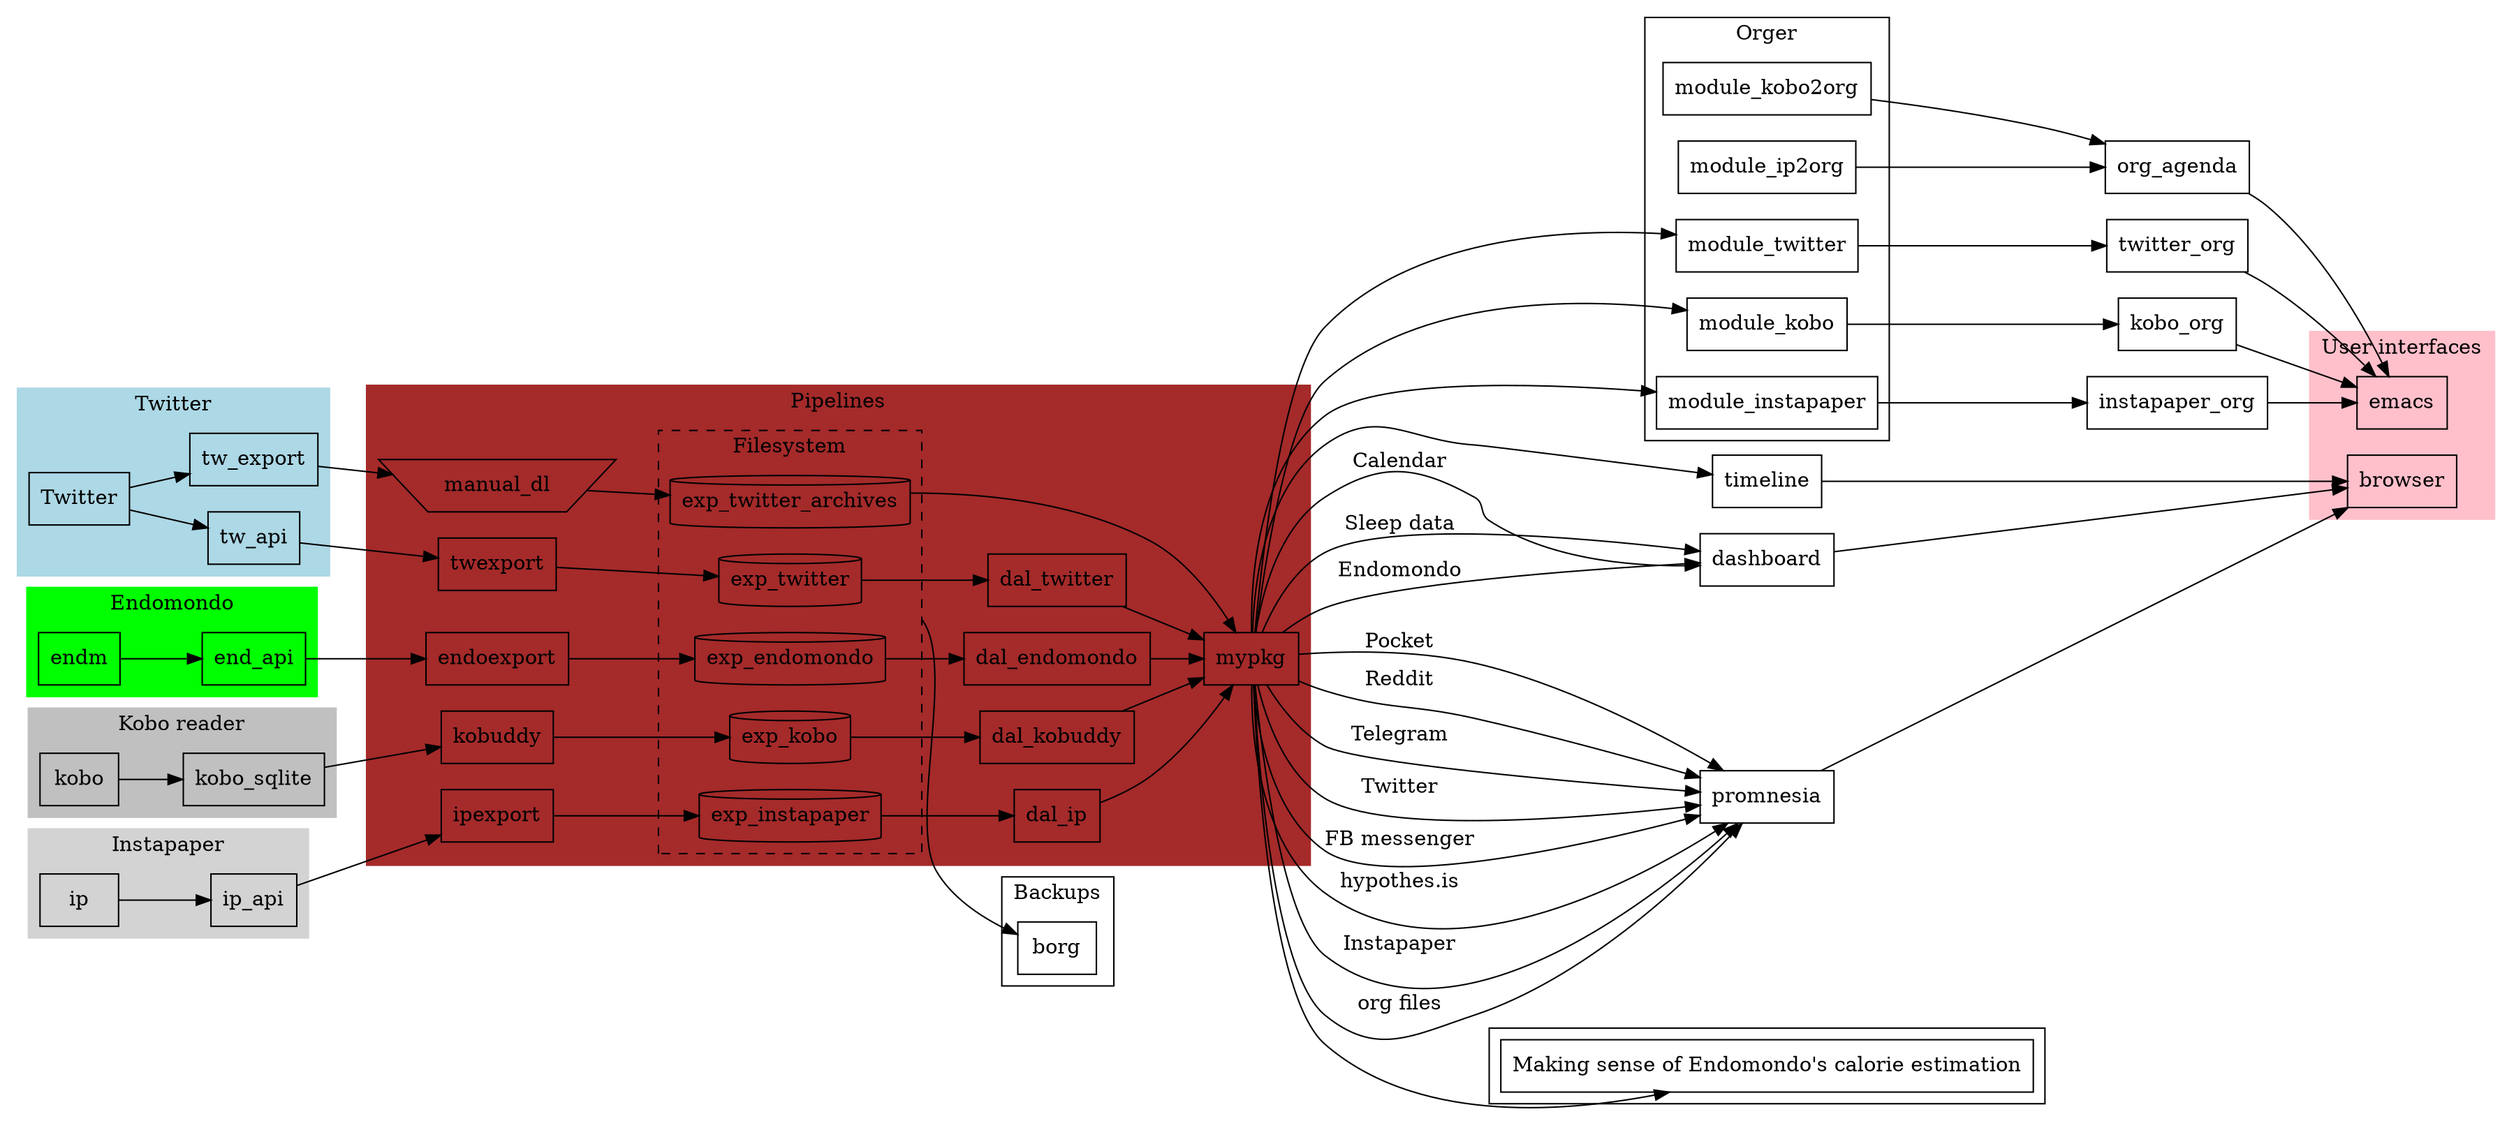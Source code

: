 # http://www.graphviz.org/content/cluster

digraph G {
  # https://stackoverflow.com/a/2012106/706389
  compound=true;


  node [shape="box"];
  rankdir="LR";


subgraph cluster_twittercom {
	label="Twitter";
	style=filled;
	color=lightblue;
	// node [style=filled,color=white];

  tw [label = "Twitter"];
  tw_export;
  tw_api;
	// a0 -> a1 -> a2 -> a3;
}
tw -> tw_api;
tw -> tw_export;

subgraph cluster_endomondo {
	label="Endomondo";
  style=filled;
  color=green;
  endm;
  end_api;
	// node [style=filled];
	// b0 -> b1 -> b2 -> b3;
}
endm -> end_api;

# TODO indicate frequencies?

subgraph cluster_kobo {
  label="Kobo reader";
  style=filled;
  color=gray;
  kobo;
  kobo -> kobo_sqlite;
}

# TODO also could show how data gets _into_ the services, i.e. clients?
subgraph cluster_instapaper {
  label="Instapaper";
  style=filled;
  color=lightgray;

  ip;
  ip_api;
}
ip -> ip_api;


# TODO hmm. how to still draw a frame around it?
subgraph cluster_pipelines {
  label="Pipelines";
  style=filled;
  color=brown;

  # meh
  subgraph cluster_exports {
    node [shape=cylinder];
    label="Filesystem";
    rank=same;
    style=dashed;
    color=black;

    exp_kobo;
    exp_twitter_archives;
    exp_twitter;
    exp_endomondo;
    exp_instapaper;
  }


  twexport;
  endoexport;
  ipexport;

  manual_dl[shape=invtrapezium];

  tw_export   -> manual_dl  -> exp_twitter_archives;
  tw_api      -> twexport   -> exp_twitter;

  end_api     -> endoexport -> exp_endomondo;
  ip_api      -> ipexport   -> exp_instapaper;

  kobo_sqlite -> kobuddy    -> exp_kobo;


  exp_twitter_archives            -> mypkg;
  exp_twitter    -> dal_twitter   -> mypkg;
  exp_endomondo  -> dal_endomondo -> mypkg;
  exp_instapaper -> dal_ip        -> mypkg;

  exp_kobo       -> dal_kobuddy   -> mypkg;

}
# TODO mypkg is somewhat specific to my needs
# TODO highlight that it's easy to hook to DAL 

# TODO distinguish manual and automatic nodes?
# TODO instead have twexport on edges? ultimately not that much difference..

# TODO position borg above

# TODO svg output with links
subgraph cluster_backups {
  label="Backups";

  borg;

# exp_kobo             -> borg [style=dashed];
# exp_twitter_archives -> borg [style=dashed];
# exp_twitter          -> borg [style=dashed];
# exp_endomondo        -> borg [style=dashed];
}

exp_twitter -> borg [ltail=cluster_exports];

# TODO mark edges that use cachew?

subgraph cluster_orger {
  label=Orger;
  module_twitter;
  module_kobo;
  module_instapaper;

  module_kobo2org;
  module_ip2org;
}
mypkg -> module_twitter;
mypkg -> module_kobo;
mypkg -> module_instapaper;

# TODO these are read only; contribute to search
module_twitter    -> twitter_org;
module_kobo       -> kobo_org;
module_instapaper -> instapaper_org;

module_kobo2org   -> org_agenda;
module_ip2org     -> org_agenda;

org_agenda -> emacs;

# TODO cloudmacs?
# TODO arctee
# TODO link some of my blog posts? E.g. ones using endomondo



subgraph cluster_ui {
  label="User interfaces";
  style=filled;
  color=pink;

  emacs;
  browser;
}

mypkg -> timeline;

mypkg -> dashboard [label="Calendar"];
mypkg -> dashboard [label="Sleep data"];
mypkg -> dashboard [label="Endomondo"];


mypkg -> promnesia [label="FB messenger"];
mypkg -> promnesia [label="hypothes.is" ];
mypkg -> promnesia [label="Instapaper"  ];
mypkg -> promnesia [label="org files"   ];
mypkg -> promnesia [label="Pocket"      ];
mypkg -> promnesia [label="Reddit"      ];
# TODO show missing links? like HN
mypkg -> promnesia [label="Telegram"    ];
mypkg -> promnesia [label="Twitter"     ];


promnesia -> browser;
timeline  -> browser;
dashboard -> browser;


{
  kobo_org,
  twitter_org,
  instapaper_org
} -> emacs;

# TODO I guess it's nice to mention where I mention certain bits of infrastructure?

# TODO style blog posts differently?
# TODO position below all

subgraph cluster_blog {
  hb_kcals [
    label="Making sense of Endomondo's calorie estimation";
    URL="https://beepb00p.xyz/heartbeats_vs_kcals.html";
  ];
}

mypkg -> hb_kcals;
// 

}
